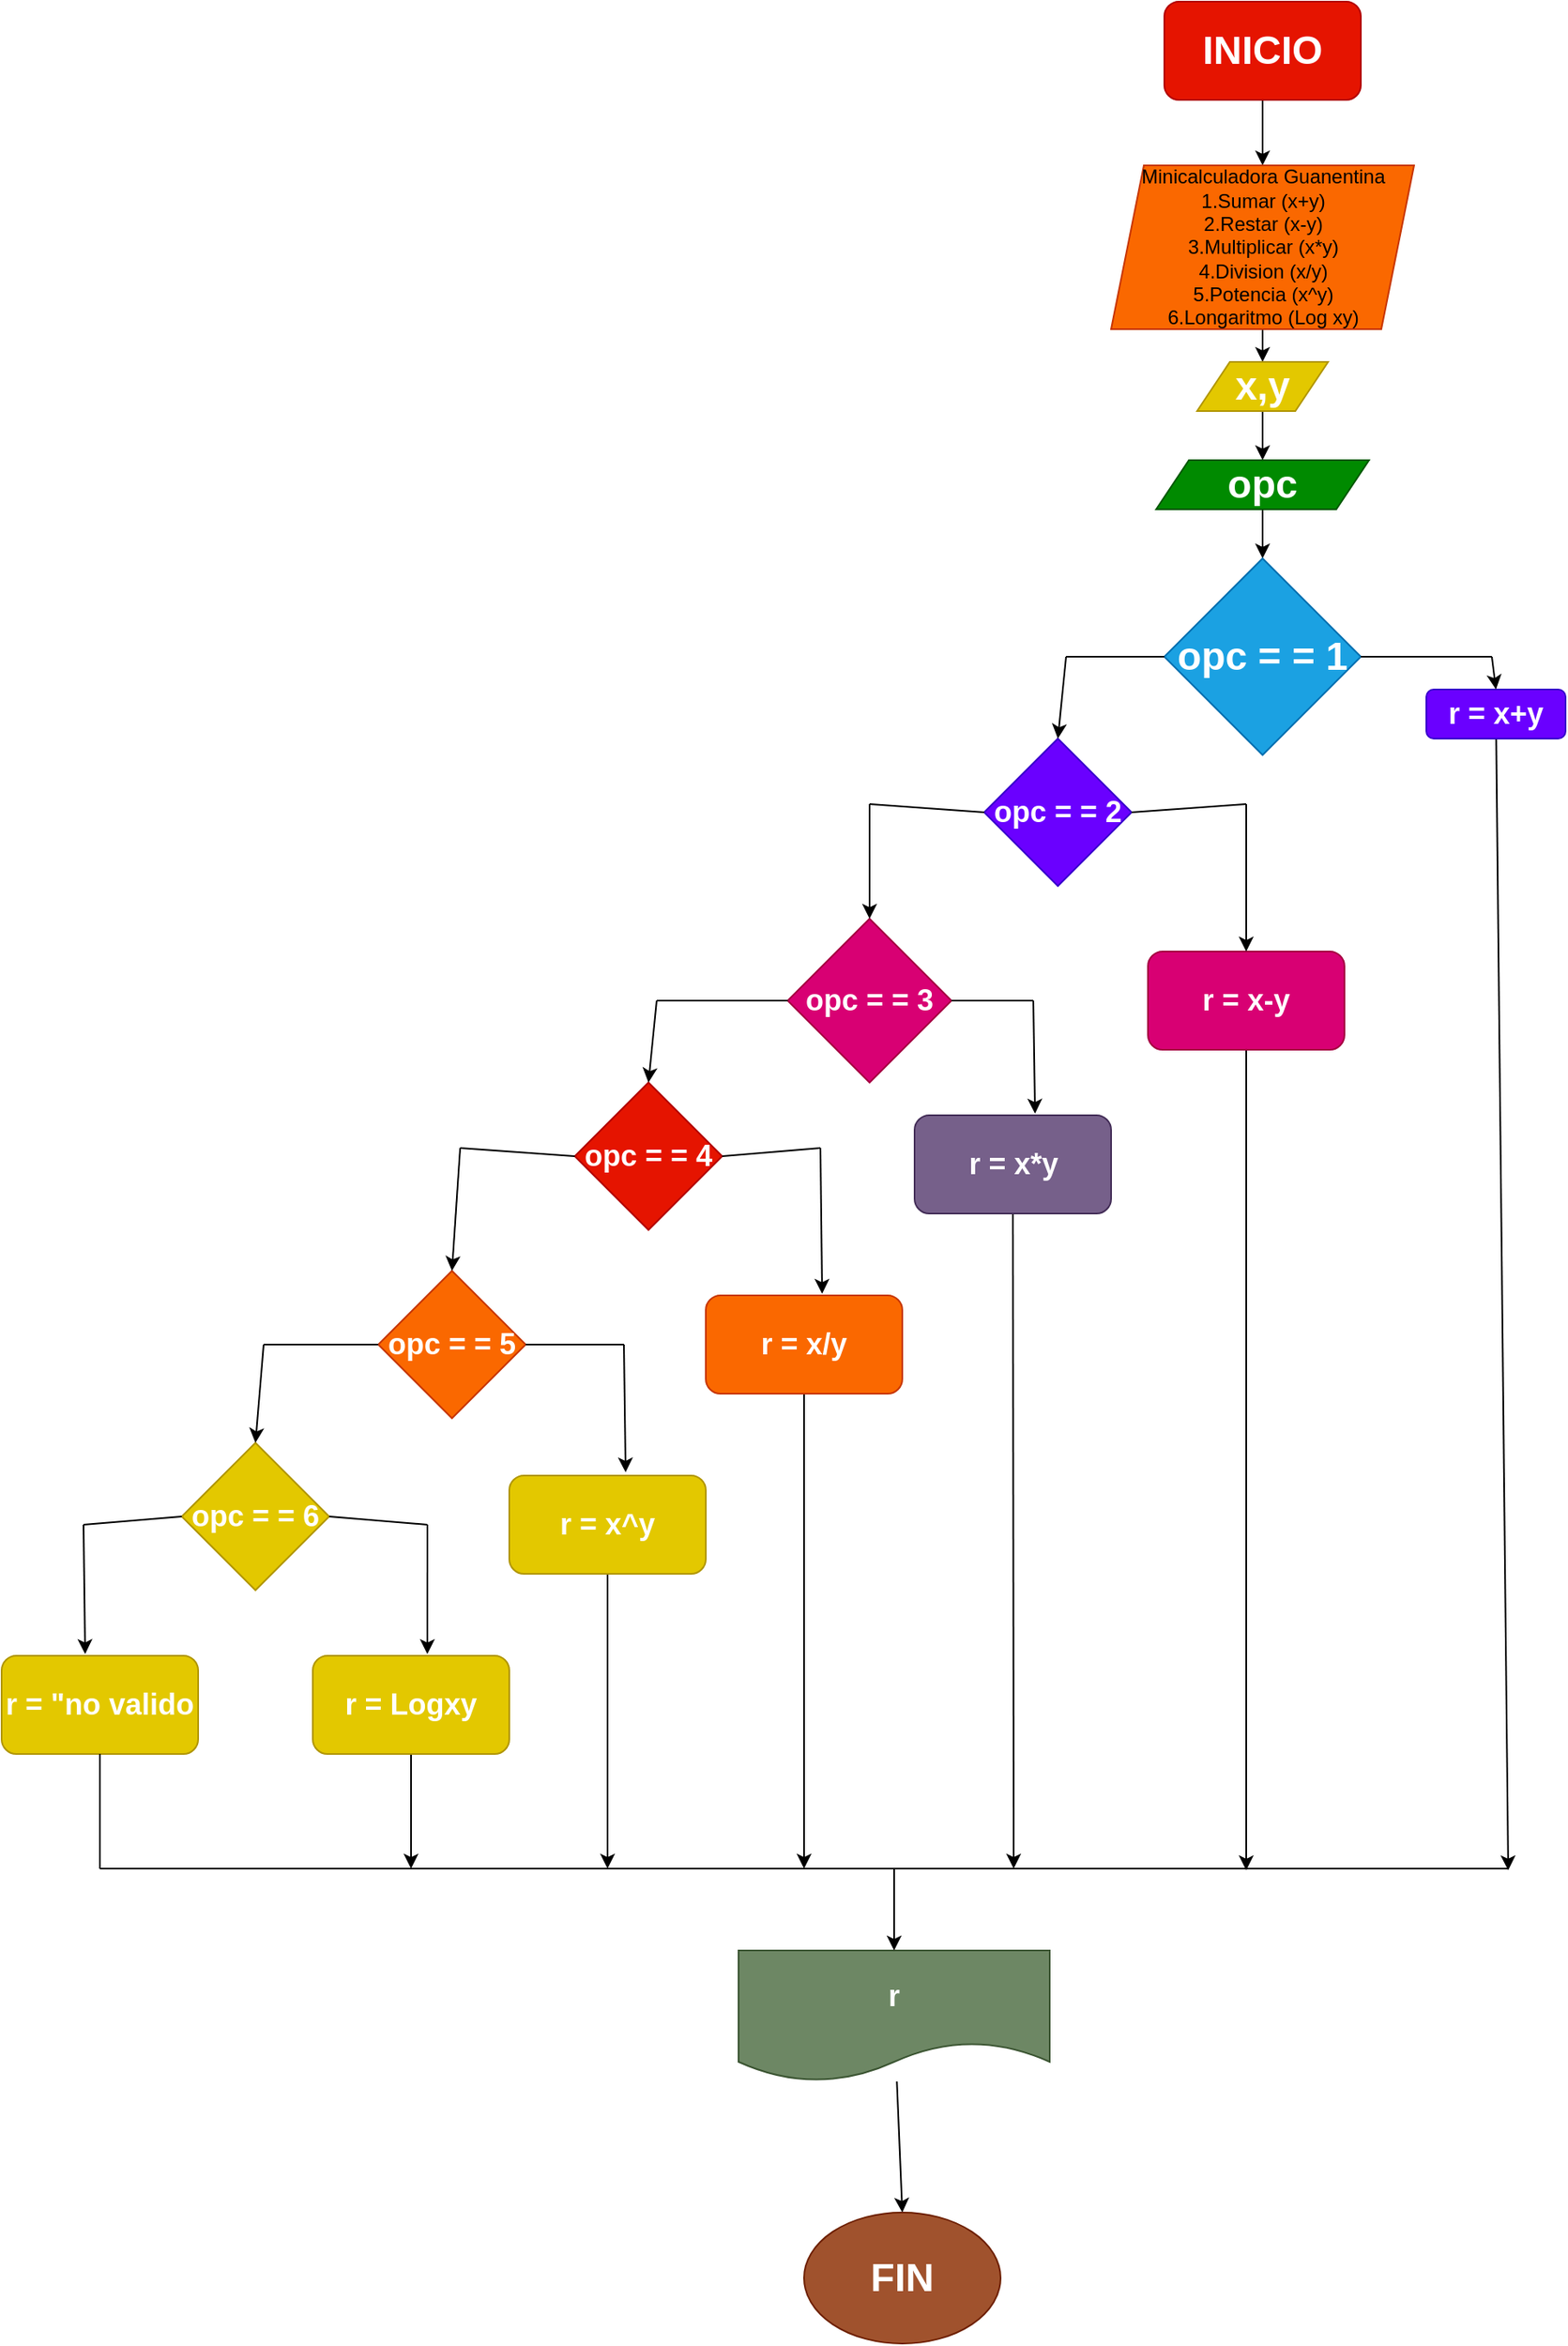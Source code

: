 <mxfile>
    <diagram id="zLnhfqjDwtuUO765lHF9" name="Página-1">
        <mxGraphModel dx="1355" dy="457" grid="1" gridSize="10" guides="1" tooltips="1" connect="1" arrows="1" fold="1" page="1" pageScale="1" pageWidth="827" pageHeight="1169" math="0" shadow="0">
            <root>
                <mxCell id="0"/>
                <mxCell id="1" parent="0"/>
                <mxCell id="8" style="edgeStyle=none;html=1;entryX=0.5;entryY=0;entryDx=0;entryDy=0;" parent="1" source="2" target="3" edge="1">
                    <mxGeometry relative="1" as="geometry"/>
                </mxCell>
                <mxCell id="2" value="&lt;h1&gt;INICIO&lt;/h1&gt;" style="rounded=1;whiteSpace=wrap;html=1;fillColor=#e51400;strokeColor=#B20000;fontColor=#ffffff;" parent="1" vertex="1">
                    <mxGeometry x="200" y="20" width="120" height="60" as="geometry"/>
                </mxCell>
                <mxCell id="9" style="edgeStyle=none;html=1;" parent="1" source="3" target="5" edge="1">
                    <mxGeometry relative="1" as="geometry"/>
                </mxCell>
                <mxCell id="3" value="Minicalculadora Guanentina&lt;br&gt;1.Sumar (x+y)&lt;br&gt;2.Restar (x-y)&lt;br&gt;3.Multiplicar (x*y)&lt;br&gt;4.Division (x/y)&lt;br&gt;5.Potencia (x^y)&lt;br&gt;6.Longaritmo (Log xy)" style="shape=parallelogram;perimeter=parallelogramPerimeter;whiteSpace=wrap;html=1;fixedSize=1;fillColor=#fa6800;fontColor=#000000;strokeColor=#C73500;" parent="1" vertex="1">
                    <mxGeometry x="167.5" y="120" width="185" height="100" as="geometry"/>
                </mxCell>
                <mxCell id="10" style="edgeStyle=none;html=1;" parent="1" source="5" target="6" edge="1">
                    <mxGeometry relative="1" as="geometry"/>
                </mxCell>
                <mxCell id="5" value="&lt;h1&gt;&lt;font color=&quot;#ffffff&quot;&gt;x,y&lt;/font&gt;&lt;/h1&gt;" style="shape=parallelogram;perimeter=parallelogramPerimeter;whiteSpace=wrap;html=1;fixedSize=1;fillColor=#e3c800;fontColor=#000000;strokeColor=#B09500;" parent="1" vertex="1">
                    <mxGeometry x="220" y="240" width="80" height="30" as="geometry"/>
                </mxCell>
                <mxCell id="11" style="edgeStyle=none;html=1;" parent="1" source="6" target="7" edge="1">
                    <mxGeometry relative="1" as="geometry"/>
                </mxCell>
                <mxCell id="6" value="&lt;h1&gt;opc&lt;/h1&gt;" style="shape=parallelogram;perimeter=parallelogramPerimeter;whiteSpace=wrap;html=1;fixedSize=1;fillColor=#008a00;fontColor=#ffffff;strokeColor=#005700;" parent="1" vertex="1">
                    <mxGeometry x="195" y="300" width="130" height="30" as="geometry"/>
                </mxCell>
                <mxCell id="7" value="&lt;h1&gt;opc = = 1&lt;/h1&gt;" style="rhombus;whiteSpace=wrap;html=1;fillColor=#1ba1e2;fontColor=#ffffff;strokeColor=#006EAF;" parent="1" vertex="1">
                    <mxGeometry x="200" y="360" width="120" height="120" as="geometry"/>
                </mxCell>
                <mxCell id="62" style="edgeStyle=none;html=1;fontColor=#FFFFFF;" parent="1" source="12" edge="1">
                    <mxGeometry relative="1" as="geometry">
                        <mxPoint x="410" y="1161" as="targetPoint"/>
                    </mxGeometry>
                </mxCell>
                <mxCell id="12" value="&lt;h2&gt;r = x+y&lt;/h2&gt;" style="rounded=1;whiteSpace=wrap;html=1;fillColor=#6a00ff;fontColor=#ffffff;strokeColor=#3700CC;" parent="1" vertex="1">
                    <mxGeometry x="360" y="440" width="85" height="30" as="geometry"/>
                </mxCell>
                <mxCell id="15" value="&lt;h2&gt;opc = = 2&lt;/h2&gt;" style="rhombus;whiteSpace=wrap;html=1;fillColor=#6a00ff;fontColor=#ffffff;strokeColor=#3700CC;" parent="1" vertex="1">
                    <mxGeometry x="90" y="470" width="90" height="90" as="geometry"/>
                </mxCell>
                <mxCell id="19" value="&lt;h2&gt;opc = = 3&lt;/h2&gt;" style="rhombus;whiteSpace=wrap;html=1;fillColor=#d80073;fontColor=#ffffff;strokeColor=#A50040;" parent="1" vertex="1">
                    <mxGeometry x="-30" y="580" width="100" height="100" as="geometry"/>
                </mxCell>
                <mxCell id="63" style="edgeStyle=none;html=1;fontColor=#FFFFFF;" parent="1" source="20" edge="1">
                    <mxGeometry relative="1" as="geometry">
                        <mxPoint x="250" y="1161" as="targetPoint"/>
                    </mxGeometry>
                </mxCell>
                <mxCell id="20" value="&lt;h2&gt;r = x-y&lt;/h2&gt;" style="rounded=1;whiteSpace=wrap;html=1;fillColor=#d80073;fontColor=#ffffff;strokeColor=#A50040;" parent="1" vertex="1">
                    <mxGeometry x="190" y="600" width="120" height="60" as="geometry"/>
                </mxCell>
                <mxCell id="29" value="&lt;h2&gt;opc = = 4&lt;/h2&gt;" style="rhombus;whiteSpace=wrap;html=1;fillColor=#e51400;fontColor=#ffffff;strokeColor=#B20000;" parent="1" vertex="1">
                    <mxGeometry x="-160" y="680" width="90" height="90" as="geometry"/>
                </mxCell>
                <mxCell id="64" style="edgeStyle=none;html=1;fontColor=#FFFFFF;" parent="1" source="30" edge="1">
                    <mxGeometry relative="1" as="geometry">
                        <mxPoint x="108" y="1160" as="targetPoint"/>
                    </mxGeometry>
                </mxCell>
                <mxCell id="30" value="&lt;h2&gt;r = x*y&lt;/h2&gt;" style="rounded=1;whiteSpace=wrap;html=1;fillColor=#76608a;fontColor=#ffffff;strokeColor=#432D57;" parent="1" vertex="1">
                    <mxGeometry x="47.5" y="700" width="120" height="60" as="geometry"/>
                </mxCell>
                <mxCell id="36" value="&lt;h2&gt;&lt;font color=&quot;#ffffff&quot;&gt;opc = = 5&lt;/font&gt;&lt;/h2&gt;" style="rhombus;whiteSpace=wrap;html=1;fillColor=#fa6800;fontColor=#000000;strokeColor=#C73500;" parent="1" vertex="1">
                    <mxGeometry x="-280" y="795" width="90" height="90" as="geometry"/>
                </mxCell>
                <mxCell id="65" style="edgeStyle=none;html=1;fontColor=#FFFFFF;" parent="1" source="37" edge="1">
                    <mxGeometry relative="1" as="geometry">
                        <mxPoint x="-20" y="1160" as="targetPoint"/>
                    </mxGeometry>
                </mxCell>
                <mxCell id="37" value="&lt;h2&gt;&lt;font color=&quot;#ffffff&quot;&gt;r = x/y&lt;/font&gt;&lt;/h2&gt;" style="rounded=1;whiteSpace=wrap;html=1;fillColor=#fa6800;fontColor=#000000;strokeColor=#C73500;" parent="1" vertex="1">
                    <mxGeometry x="-80" y="810" width="120" height="60" as="geometry"/>
                </mxCell>
                <mxCell id="66" style="edgeStyle=none;html=1;fontColor=#FFFFFF;" parent="1" source="42" edge="1">
                    <mxGeometry relative="1" as="geometry">
                        <mxPoint x="-140" y="1160" as="targetPoint"/>
                    </mxGeometry>
                </mxCell>
                <mxCell id="42" value="&lt;h2&gt;&lt;font color=&quot;#ffffff&quot;&gt;r = x^y&lt;/font&gt;&lt;/h2&gt;" style="rounded=1;whiteSpace=wrap;html=1;fillColor=#e3c800;fontColor=#000000;strokeColor=#B09500;" parent="1" vertex="1">
                    <mxGeometry x="-200" y="920" width="120" height="60" as="geometry"/>
                </mxCell>
                <mxCell id="44" value="&lt;h2&gt;&lt;font color=&quot;#ffffff&quot;&gt;opc = = 6&lt;/font&gt;&lt;/h2&gt;" style="rhombus;whiteSpace=wrap;html=1;fillColor=#e3c800;fontColor=#000000;strokeColor=#B09500;" parent="1" vertex="1">
                    <mxGeometry x="-400" y="900" width="90" height="90" as="geometry"/>
                </mxCell>
                <mxCell id="67" style="edgeStyle=none;html=1;fontColor=#FFFFFF;" parent="1" source="49" edge="1">
                    <mxGeometry relative="1" as="geometry">
                        <mxPoint x="-260" y="1160" as="targetPoint"/>
                    </mxGeometry>
                </mxCell>
                <mxCell id="49" value="&lt;h2&gt;&lt;font color=&quot;#ffffff&quot;&gt;r = Logxy&lt;/font&gt;&lt;/h2&gt;" style="rounded=1;whiteSpace=wrap;html=1;fillColor=#e3c800;fontColor=#000000;strokeColor=#B09500;" parent="1" vertex="1">
                    <mxGeometry x="-320" y="1030" width="120" height="60" as="geometry"/>
                </mxCell>
                <mxCell id="52" value="&lt;h2&gt;&lt;font color=&quot;#ffffff&quot;&gt;r = &quot;no valido&lt;/font&gt;&lt;/h2&gt;" style="rounded=1;whiteSpace=wrap;html=1;fillColor=#e3c800;fontColor=#000000;strokeColor=#B09500;" parent="1" vertex="1">
                    <mxGeometry x="-510" y="1030" width="120" height="60" as="geometry"/>
                </mxCell>
                <mxCell id="60" style="edgeStyle=none;html=1;entryX=0.5;entryY=0;entryDx=0;entryDy=0;fontColor=#FFFFFF;" parent="1" source="53" target="59" edge="1">
                    <mxGeometry relative="1" as="geometry"/>
                </mxCell>
                <mxCell id="53" value="&lt;h2&gt;r&lt;/h2&gt;" style="shape=document;whiteSpace=wrap;html=1;boundedLbl=1;fontColor=#ffffff;fillColor=#6d8764;strokeColor=#3A5431;" parent="1" vertex="1">
                    <mxGeometry x="-60" y="1210" width="190" height="80" as="geometry"/>
                </mxCell>
                <mxCell id="59" value="&lt;h1&gt;FIN&lt;/h1&gt;" style="ellipse;whiteSpace=wrap;html=1;fontColor=#ffffff;fillColor=#a0522d;strokeColor=#6D1F00;" parent="1" vertex="1">
                    <mxGeometry x="-20" y="1370" width="120" height="80" as="geometry"/>
                </mxCell>
                <mxCell id="61" value="" style="endArrow=none;html=1;fontColor=#FFFFFF;" parent="1" edge="1">
                    <mxGeometry width="50" height="50" relative="1" as="geometry">
                        <mxPoint x="-450" y="1160" as="sourcePoint"/>
                        <mxPoint x="410" y="1160" as="targetPoint"/>
                        <Array as="points">
                            <mxPoint x="30" y="1160"/>
                        </Array>
                    </mxGeometry>
                </mxCell>
                <mxCell id="73" value="" style="endArrow=none;html=1;entryX=0;entryY=0.5;entryDx=0;entryDy=0;" edge="1" parent="1" target="7">
                    <mxGeometry width="50" height="50" relative="1" as="geometry">
                        <mxPoint x="140" y="420" as="sourcePoint"/>
                        <mxPoint x="210" y="400" as="targetPoint"/>
                    </mxGeometry>
                </mxCell>
                <mxCell id="76" value="" style="endArrow=classic;html=1;entryX=0.5;entryY=0;entryDx=0;entryDy=0;" edge="1" parent="1" target="15">
                    <mxGeometry width="50" height="50" relative="1" as="geometry">
                        <mxPoint x="140" y="420" as="sourcePoint"/>
                        <mxPoint x="180" y="390" as="targetPoint"/>
                    </mxGeometry>
                </mxCell>
                <mxCell id="79" value="" style="endArrow=none;html=1;exitX=1;exitY=0.5;exitDx=0;exitDy=0;" edge="1" parent="1" source="7">
                    <mxGeometry width="50" height="50" relative="1" as="geometry">
                        <mxPoint x="160" y="440" as="sourcePoint"/>
                        <mxPoint x="400" y="420" as="targetPoint"/>
                    </mxGeometry>
                </mxCell>
                <mxCell id="80" value="" style="endArrow=classic;html=1;entryX=0.5;entryY=0;entryDx=0;entryDy=0;" edge="1" parent="1" target="12">
                    <mxGeometry width="50" height="50" relative="1" as="geometry">
                        <mxPoint x="400" y="420" as="sourcePoint"/>
                        <mxPoint x="310" y="450" as="targetPoint"/>
                    </mxGeometry>
                </mxCell>
                <mxCell id="81" value="" style="endArrow=classic;html=1;entryX=0.5;entryY=0;entryDx=0;entryDy=0;" edge="1" parent="1" target="53">
                    <mxGeometry width="50" height="50" relative="1" as="geometry">
                        <mxPoint x="35" y="1160" as="sourcePoint"/>
                        <mxPoint x="60" y="1050" as="targetPoint"/>
                    </mxGeometry>
                </mxCell>
                <mxCell id="82" value="" style="endArrow=none;html=1;entryX=0;entryY=0.5;entryDx=0;entryDy=0;" edge="1" parent="1" target="15">
                    <mxGeometry width="50" height="50" relative="1" as="geometry">
                        <mxPoint x="20" y="510" as="sourcePoint"/>
                        <mxPoint x="190" y="560" as="targetPoint"/>
                    </mxGeometry>
                </mxCell>
                <mxCell id="83" value="" style="endArrow=classic;html=1;entryX=0.5;entryY=0;entryDx=0;entryDy=0;" edge="1" parent="1" target="19">
                    <mxGeometry width="50" height="50" relative="1" as="geometry">
                        <mxPoint x="20" y="510" as="sourcePoint"/>
                        <mxPoint x="190" y="560" as="targetPoint"/>
                    </mxGeometry>
                </mxCell>
                <mxCell id="84" value="" style="endArrow=none;html=1;entryX=1;entryY=0.5;entryDx=0;entryDy=0;" edge="1" parent="1" target="15">
                    <mxGeometry width="50" height="50" relative="1" as="geometry">
                        <mxPoint x="250" y="510" as="sourcePoint"/>
                        <mxPoint x="190" y="560" as="targetPoint"/>
                    </mxGeometry>
                </mxCell>
                <mxCell id="85" value="" style="endArrow=classic;html=1;entryX=0.5;entryY=0;entryDx=0;entryDy=0;" edge="1" parent="1" target="20">
                    <mxGeometry width="50" height="50" relative="1" as="geometry">
                        <mxPoint x="250" y="510" as="sourcePoint"/>
                        <mxPoint x="190" y="560" as="targetPoint"/>
                    </mxGeometry>
                </mxCell>
                <mxCell id="86" value="" style="endArrow=none;html=1;entryX=0;entryY=0.5;entryDx=0;entryDy=0;" edge="1" parent="1" target="19">
                    <mxGeometry width="50" height="50" relative="1" as="geometry">
                        <mxPoint x="-110" y="630" as="sourcePoint"/>
                        <mxPoint x="30" y="680" as="targetPoint"/>
                    </mxGeometry>
                </mxCell>
                <mxCell id="87" value="" style="endArrow=classic;html=1;entryX=0.5;entryY=0;entryDx=0;entryDy=0;" edge="1" parent="1" target="29">
                    <mxGeometry width="50" height="50" relative="1" as="geometry">
                        <mxPoint x="-110" y="630" as="sourcePoint"/>
                        <mxPoint x="30" y="680" as="targetPoint"/>
                    </mxGeometry>
                </mxCell>
                <mxCell id="88" value="" style="endArrow=none;html=1;entryX=1;entryY=0.5;entryDx=0;entryDy=0;" edge="1" parent="1" target="19">
                    <mxGeometry width="50" height="50" relative="1" as="geometry">
                        <mxPoint x="120" y="630" as="sourcePoint"/>
                        <mxPoint x="30" y="680" as="targetPoint"/>
                    </mxGeometry>
                </mxCell>
                <mxCell id="89" value="" style="endArrow=classic;html=1;entryX=0.613;entryY=-0.017;entryDx=0;entryDy=0;entryPerimeter=0;" edge="1" parent="1" target="30">
                    <mxGeometry width="50" height="50" relative="1" as="geometry">
                        <mxPoint x="120" y="630" as="sourcePoint"/>
                        <mxPoint x="30" y="680" as="targetPoint"/>
                    </mxGeometry>
                </mxCell>
                <mxCell id="90" value="" style="endArrow=none;html=1;exitX=0;exitY=0.5;exitDx=0;exitDy=0;" edge="1" parent="1" source="29">
                    <mxGeometry width="50" height="50" relative="1" as="geometry">
                        <mxPoint x="-60" y="850" as="sourcePoint"/>
                        <mxPoint x="-230" y="720" as="targetPoint"/>
                    </mxGeometry>
                </mxCell>
                <mxCell id="91" value="" style="endArrow=none;html=1;exitX=1;exitY=0.5;exitDx=0;exitDy=0;" edge="1" parent="1" source="29">
                    <mxGeometry width="50" height="50" relative="1" as="geometry">
                        <mxPoint x="-150" y="735" as="sourcePoint"/>
                        <mxPoint x="-10" y="720" as="targetPoint"/>
                    </mxGeometry>
                </mxCell>
                <mxCell id="92" value="" style="endArrow=classic;html=1;entryX=0.592;entryY=-0.017;entryDx=0;entryDy=0;entryPerimeter=0;" edge="1" parent="1" target="37">
                    <mxGeometry width="50" height="50" relative="1" as="geometry">
                        <mxPoint x="-10" y="720" as="sourcePoint"/>
                        <mxPoint x="-10" y="800" as="targetPoint"/>
                    </mxGeometry>
                </mxCell>
                <mxCell id="93" value="" style="endArrow=classic;html=1;entryX=0.5;entryY=0;entryDx=0;entryDy=0;" edge="1" parent="1" target="36">
                    <mxGeometry width="50" height="50" relative="1" as="geometry">
                        <mxPoint x="-230" y="720" as="sourcePoint"/>
                        <mxPoint x="-10" y="800" as="targetPoint"/>
                    </mxGeometry>
                </mxCell>
                <mxCell id="94" value="" style="endArrow=none;html=1;entryX=1;entryY=0.5;entryDx=0;entryDy=0;" edge="1" parent="1" target="36">
                    <mxGeometry width="50" height="50" relative="1" as="geometry">
                        <mxPoint x="-130" y="840" as="sourcePoint"/>
                        <mxPoint x="-190" y="920" as="targetPoint"/>
                    </mxGeometry>
                </mxCell>
                <mxCell id="95" value="" style="endArrow=none;html=1;entryX=0;entryY=0.5;entryDx=0;entryDy=0;" edge="1" parent="1" target="36">
                    <mxGeometry width="50" height="50" relative="1" as="geometry">
                        <mxPoint x="-350" y="840" as="sourcePoint"/>
                        <mxPoint x="-190" y="920" as="targetPoint"/>
                    </mxGeometry>
                </mxCell>
                <mxCell id="96" value="" style="endArrow=classic;html=1;entryX=0.5;entryY=0;entryDx=0;entryDy=0;" edge="1" parent="1" target="44">
                    <mxGeometry width="50" height="50" relative="1" as="geometry">
                        <mxPoint x="-350" y="840" as="sourcePoint"/>
                        <mxPoint x="-190" y="920" as="targetPoint"/>
                    </mxGeometry>
                </mxCell>
                <mxCell id="97" value="" style="endArrow=classic;html=1;entryX=0.592;entryY=-0.033;entryDx=0;entryDy=0;entryPerimeter=0;" edge="1" parent="1" target="42">
                    <mxGeometry width="50" height="50" relative="1" as="geometry">
                        <mxPoint x="-130" y="840" as="sourcePoint"/>
                        <mxPoint x="-190" y="920" as="targetPoint"/>
                    </mxGeometry>
                </mxCell>
                <mxCell id="98" value="" style="endArrow=none;html=1;exitX=1;exitY=0.5;exitDx=0;exitDy=0;" edge="1" parent="1" source="44">
                    <mxGeometry width="50" height="50" relative="1" as="geometry">
                        <mxPoint x="-240" y="970" as="sourcePoint"/>
                        <mxPoint x="-250" y="950" as="targetPoint"/>
                    </mxGeometry>
                </mxCell>
                <mxCell id="99" value="" style="endArrow=none;html=1;exitX=0;exitY=0.5;exitDx=0;exitDy=0;" edge="1" parent="1" source="44">
                    <mxGeometry width="50" height="50" relative="1" as="geometry">
                        <mxPoint x="-240" y="970" as="sourcePoint"/>
                        <mxPoint x="-460" y="950" as="targetPoint"/>
                    </mxGeometry>
                </mxCell>
                <mxCell id="100" value="" style="endArrow=classic;html=1;entryX=0.583;entryY=-0.017;entryDx=0;entryDy=0;entryPerimeter=0;" edge="1" parent="1" target="49">
                    <mxGeometry width="50" height="50" relative="1" as="geometry">
                        <mxPoint x="-250" y="950" as="sourcePoint"/>
                        <mxPoint x="-190" y="920" as="targetPoint"/>
                    </mxGeometry>
                </mxCell>
                <mxCell id="101" value="" style="endArrow=classic;html=1;entryX=0.425;entryY=-0.017;entryDx=0;entryDy=0;entryPerimeter=0;" edge="1" parent="1" target="52">
                    <mxGeometry width="50" height="50" relative="1" as="geometry">
                        <mxPoint x="-460" y="950" as="sourcePoint"/>
                        <mxPoint x="-290" y="920" as="targetPoint"/>
                    </mxGeometry>
                </mxCell>
                <mxCell id="102" value="" style="endArrow=none;html=1;" edge="1" parent="1" target="52">
                    <mxGeometry width="50" height="50" relative="1" as="geometry">
                        <mxPoint x="-450" y="1160" as="sourcePoint"/>
                        <mxPoint x="-290" y="1040" as="targetPoint"/>
                    </mxGeometry>
                </mxCell>
            </root>
        </mxGraphModel>
    </diagram>
</mxfile>